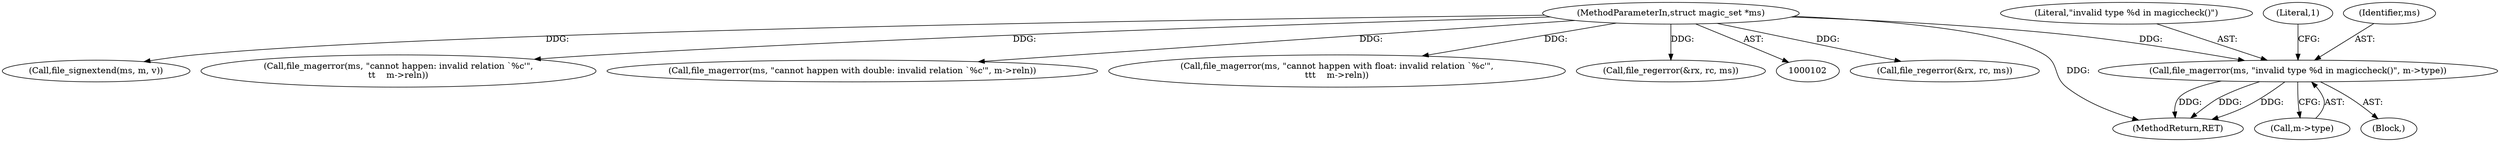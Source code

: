 digraph "0_file_74cafd7de9ec99a14f4480927580e501c8f852c3@pointer" {
"1000675" [label="(Call,file_magerror(ms, \"invalid type %d in magiccheck()\", m->type))"];
"1000103" [label="(MethodParameterIn,struct magic_set *ms)"];
"1000131" [label="(Block,)"];
"1000509" [label="(Call,file_regerror(&rx, rc, ms))"];
"1000976" [label="(MethodReturn,RET)"];
"1000686" [label="(Call,file_signextend(ms, m, v))"];
"1000965" [label="(Call,file_magerror(ms, \"cannot happen: invalid relation `%c'\",\n\t\t    m->reln))"];
"1000675" [label="(Call,file_magerror(ms, \"invalid type %d in magiccheck()\", m->type))"];
"1000677" [label="(Literal,\"invalid type %d in magiccheck()\")"];
"1000678" [label="(Call,m->type)"];
"1000103" [label="(MethodParameterIn,struct magic_set *ms)"];
"1000683" [label="(Literal,1)"];
"1000303" [label="(Call,file_magerror(ms, \"cannot happen with double: invalid relation `%c'\", m->reln))"];
"1000676" [label="(Identifier,ms)"];
"1000238" [label="(Call,file_magerror(ms, \"cannot happen with float: invalid relation `%c'\",\n\t\t\t    m->reln))"];
"1000643" [label="(Call,file_regerror(&rx, rc, ms))"];
"1000675" -> "1000131"  [label="AST: "];
"1000675" -> "1000678"  [label="CFG: "];
"1000676" -> "1000675"  [label="AST: "];
"1000677" -> "1000675"  [label="AST: "];
"1000678" -> "1000675"  [label="AST: "];
"1000683" -> "1000675"  [label="CFG: "];
"1000675" -> "1000976"  [label="DDG: "];
"1000675" -> "1000976"  [label="DDG: "];
"1000675" -> "1000976"  [label="DDG: "];
"1000103" -> "1000675"  [label="DDG: "];
"1000103" -> "1000102"  [label="AST: "];
"1000103" -> "1000976"  [label="DDG: "];
"1000103" -> "1000238"  [label="DDG: "];
"1000103" -> "1000303"  [label="DDG: "];
"1000103" -> "1000509"  [label="DDG: "];
"1000103" -> "1000643"  [label="DDG: "];
"1000103" -> "1000686"  [label="DDG: "];
"1000103" -> "1000965"  [label="DDG: "];
}
